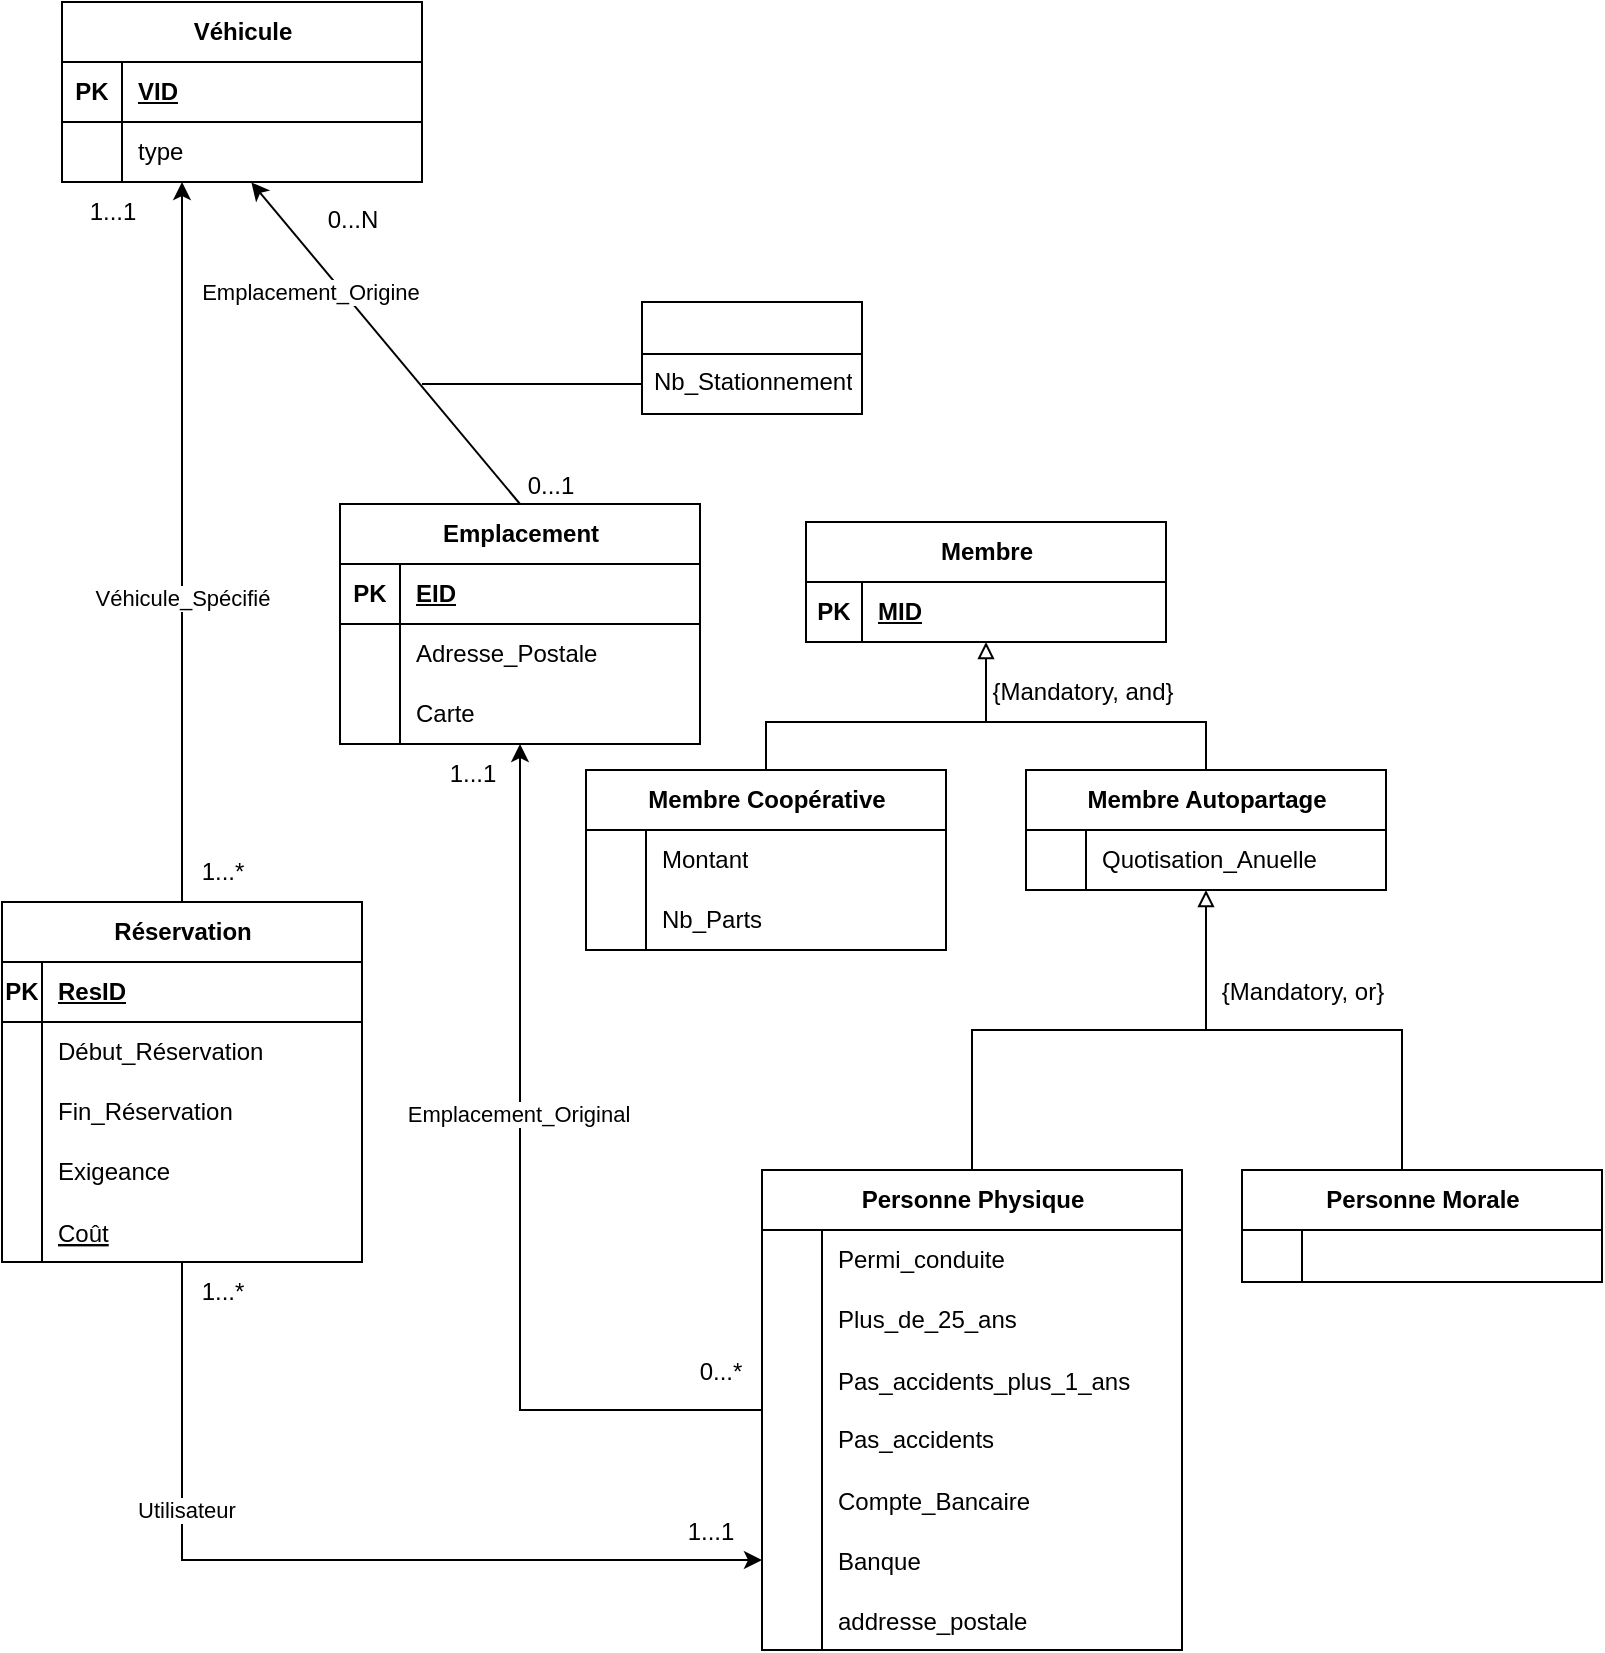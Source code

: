<mxfile version="21.1.1" type="github">
  <diagram name="Page-1" id="qPAhGbIi7I3woctP5Iec">
    <mxGraphModel dx="3350" dy="2500" grid="1" gridSize="10" guides="1" tooltips="1" connect="1" arrows="1" fold="1" page="1" pageScale="1" pageWidth="850" pageHeight="1100" math="0" shadow="0">
      <root>
        <mxCell id="0" />
        <mxCell id="1" parent="0" />
        <mxCell id="F3ncX5djIC_zr01-L3r4-1" value="Véhicule" style="shape=table;startSize=30;container=1;collapsible=1;childLayout=tableLayout;fixedRows=1;rowLines=0;fontStyle=1;align=center;resizeLast=1;html=1;" vertex="1" parent="1">
          <mxGeometry x="70" y="70" width="180" height="90" as="geometry" />
        </mxCell>
        <mxCell id="F3ncX5djIC_zr01-L3r4-2" value="" style="shape=tableRow;horizontal=0;startSize=0;swimlaneHead=0;swimlaneBody=0;fillColor=none;collapsible=0;dropTarget=0;points=[[0,0.5],[1,0.5]];portConstraint=eastwest;top=0;left=0;right=0;bottom=1;" vertex="1" parent="F3ncX5djIC_zr01-L3r4-1">
          <mxGeometry y="30" width="180" height="30" as="geometry" />
        </mxCell>
        <mxCell id="F3ncX5djIC_zr01-L3r4-3" value="PK" style="shape=partialRectangle;connectable=0;fillColor=none;top=0;left=0;bottom=0;right=0;fontStyle=1;overflow=hidden;whiteSpace=wrap;html=1;" vertex="1" parent="F3ncX5djIC_zr01-L3r4-2">
          <mxGeometry width="30" height="30" as="geometry">
            <mxRectangle width="30" height="30" as="alternateBounds" />
          </mxGeometry>
        </mxCell>
        <mxCell id="F3ncX5djIC_zr01-L3r4-4" value="VID" style="shape=partialRectangle;connectable=0;fillColor=none;top=0;left=0;bottom=0;right=0;align=left;spacingLeft=6;fontStyle=5;overflow=hidden;whiteSpace=wrap;html=1;" vertex="1" parent="F3ncX5djIC_zr01-L3r4-2">
          <mxGeometry x="30" width="150" height="30" as="geometry">
            <mxRectangle width="150" height="30" as="alternateBounds" />
          </mxGeometry>
        </mxCell>
        <mxCell id="F3ncX5djIC_zr01-L3r4-5" value="" style="shape=tableRow;horizontal=0;startSize=0;swimlaneHead=0;swimlaneBody=0;fillColor=none;collapsible=0;dropTarget=0;points=[[0,0.5],[1,0.5]];portConstraint=eastwest;top=0;left=0;right=0;bottom=0;" vertex="1" parent="F3ncX5djIC_zr01-L3r4-1">
          <mxGeometry y="60" width="180" height="30" as="geometry" />
        </mxCell>
        <mxCell id="F3ncX5djIC_zr01-L3r4-6" value="" style="shape=partialRectangle;connectable=0;fillColor=none;top=0;left=0;bottom=0;right=0;editable=1;overflow=hidden;whiteSpace=wrap;html=1;" vertex="1" parent="F3ncX5djIC_zr01-L3r4-5">
          <mxGeometry width="30" height="30" as="geometry">
            <mxRectangle width="30" height="30" as="alternateBounds" />
          </mxGeometry>
        </mxCell>
        <mxCell id="F3ncX5djIC_zr01-L3r4-7" value="type" style="shape=partialRectangle;connectable=0;fillColor=none;top=0;left=0;bottom=0;right=0;align=left;spacingLeft=6;overflow=hidden;whiteSpace=wrap;html=1;" vertex="1" parent="F3ncX5djIC_zr01-L3r4-5">
          <mxGeometry x="30" width="150" height="30" as="geometry">
            <mxRectangle width="150" height="30" as="alternateBounds" />
          </mxGeometry>
        </mxCell>
        <mxCell id="F3ncX5djIC_zr01-L3r4-14" value="Emplacement" style="shape=table;startSize=30;container=1;collapsible=1;childLayout=tableLayout;fixedRows=1;rowLines=0;fontStyle=1;align=center;resizeLast=1;html=1;" vertex="1" parent="1">
          <mxGeometry x="209" y="321" width="180" height="120" as="geometry" />
        </mxCell>
        <mxCell id="F3ncX5djIC_zr01-L3r4-15" value="" style="shape=tableRow;horizontal=0;startSize=0;swimlaneHead=0;swimlaneBody=0;fillColor=none;collapsible=0;dropTarget=0;points=[[0,0.5],[1,0.5]];portConstraint=eastwest;top=0;left=0;right=0;bottom=1;" vertex="1" parent="F3ncX5djIC_zr01-L3r4-14">
          <mxGeometry y="30" width="180" height="30" as="geometry" />
        </mxCell>
        <mxCell id="F3ncX5djIC_zr01-L3r4-16" value="PK" style="shape=partialRectangle;connectable=0;fillColor=none;top=0;left=0;bottom=0;right=0;fontStyle=1;overflow=hidden;whiteSpace=wrap;html=1;" vertex="1" parent="F3ncX5djIC_zr01-L3r4-15">
          <mxGeometry width="30" height="30" as="geometry">
            <mxRectangle width="30" height="30" as="alternateBounds" />
          </mxGeometry>
        </mxCell>
        <mxCell id="F3ncX5djIC_zr01-L3r4-17" value="EID" style="shape=partialRectangle;connectable=0;fillColor=none;top=0;left=0;bottom=0;right=0;align=left;spacingLeft=6;fontStyle=5;overflow=hidden;whiteSpace=wrap;html=1;" vertex="1" parent="F3ncX5djIC_zr01-L3r4-15">
          <mxGeometry x="30" width="150" height="30" as="geometry">
            <mxRectangle width="150" height="30" as="alternateBounds" />
          </mxGeometry>
        </mxCell>
        <mxCell id="F3ncX5djIC_zr01-L3r4-18" value="" style="shape=tableRow;horizontal=0;startSize=0;swimlaneHead=0;swimlaneBody=0;fillColor=none;collapsible=0;dropTarget=0;points=[[0,0.5],[1,0.5]];portConstraint=eastwest;top=0;left=0;right=0;bottom=0;" vertex="1" parent="F3ncX5djIC_zr01-L3r4-14">
          <mxGeometry y="60" width="180" height="30" as="geometry" />
        </mxCell>
        <mxCell id="F3ncX5djIC_zr01-L3r4-19" value="" style="shape=partialRectangle;connectable=0;fillColor=none;top=0;left=0;bottom=0;right=0;editable=1;overflow=hidden;whiteSpace=wrap;html=1;" vertex="1" parent="F3ncX5djIC_zr01-L3r4-18">
          <mxGeometry width="30" height="30" as="geometry">
            <mxRectangle width="30" height="30" as="alternateBounds" />
          </mxGeometry>
        </mxCell>
        <mxCell id="F3ncX5djIC_zr01-L3r4-20" value="Adresse_Postale" style="shape=partialRectangle;connectable=0;fillColor=none;top=0;left=0;bottom=0;right=0;align=left;spacingLeft=6;overflow=hidden;whiteSpace=wrap;html=1;" vertex="1" parent="F3ncX5djIC_zr01-L3r4-18">
          <mxGeometry x="30" width="150" height="30" as="geometry">
            <mxRectangle width="150" height="30" as="alternateBounds" />
          </mxGeometry>
        </mxCell>
        <mxCell id="F3ncX5djIC_zr01-L3r4-21" value="" style="shape=tableRow;horizontal=0;startSize=0;swimlaneHead=0;swimlaneBody=0;fillColor=none;collapsible=0;dropTarget=0;points=[[0,0.5],[1,0.5]];portConstraint=eastwest;top=0;left=0;right=0;bottom=0;" vertex="1" parent="F3ncX5djIC_zr01-L3r4-14">
          <mxGeometry y="90" width="180" height="30" as="geometry" />
        </mxCell>
        <mxCell id="F3ncX5djIC_zr01-L3r4-22" value="" style="shape=partialRectangle;connectable=0;fillColor=none;top=0;left=0;bottom=0;right=0;editable=1;overflow=hidden;whiteSpace=wrap;html=1;" vertex="1" parent="F3ncX5djIC_zr01-L3r4-21">
          <mxGeometry width="30" height="30" as="geometry">
            <mxRectangle width="30" height="30" as="alternateBounds" />
          </mxGeometry>
        </mxCell>
        <mxCell id="F3ncX5djIC_zr01-L3r4-23" value="Carte" style="shape=partialRectangle;connectable=0;fillColor=none;top=0;left=0;bottom=0;right=0;align=left;spacingLeft=6;overflow=hidden;whiteSpace=wrap;html=1;" vertex="1" parent="F3ncX5djIC_zr01-L3r4-21">
          <mxGeometry x="30" width="150" height="30" as="geometry">
            <mxRectangle width="150" height="30" as="alternateBounds" />
          </mxGeometry>
        </mxCell>
        <mxCell id="F3ncX5djIC_zr01-L3r4-118" style="edgeStyle=orthogonalEdgeStyle;rounded=0;orthogonalLoop=1;jettySize=auto;html=1;startArrow=block;startFill=0;endArrow=none;endFill=0;" edge="1" parent="1" source="F3ncX5djIC_zr01-L3r4-27">
          <mxGeometry relative="1" as="geometry">
            <mxPoint x="532" y="420" as="targetPoint" />
          </mxGeometry>
        </mxCell>
        <mxCell id="F3ncX5djIC_zr01-L3r4-27" value="Membre" style="shape=table;startSize=30;container=1;collapsible=1;childLayout=tableLayout;fixedRows=1;rowLines=0;fontStyle=1;align=center;resizeLast=1;html=1;" vertex="1" parent="1">
          <mxGeometry x="442" y="330" width="180" height="60" as="geometry" />
        </mxCell>
        <mxCell id="F3ncX5djIC_zr01-L3r4-28" value="" style="shape=tableRow;horizontal=0;startSize=0;swimlaneHead=0;swimlaneBody=0;fillColor=none;collapsible=0;dropTarget=0;points=[[0,0.5],[1,0.5]];portConstraint=eastwest;top=0;left=0;right=0;bottom=1;" vertex="1" parent="F3ncX5djIC_zr01-L3r4-27">
          <mxGeometry y="30" width="180" height="30" as="geometry" />
        </mxCell>
        <mxCell id="F3ncX5djIC_zr01-L3r4-29" value="PK" style="shape=partialRectangle;connectable=0;fillColor=none;top=0;left=0;bottom=0;right=0;fontStyle=1;overflow=hidden;whiteSpace=wrap;html=1;" vertex="1" parent="F3ncX5djIC_zr01-L3r4-28">
          <mxGeometry width="28" height="30" as="geometry">
            <mxRectangle width="28" height="30" as="alternateBounds" />
          </mxGeometry>
        </mxCell>
        <mxCell id="F3ncX5djIC_zr01-L3r4-30" value="MID" style="shape=partialRectangle;connectable=0;fillColor=none;top=0;left=0;bottom=0;right=0;align=left;spacingLeft=6;fontStyle=5;overflow=hidden;whiteSpace=wrap;html=1;" vertex="1" parent="F3ncX5djIC_zr01-L3r4-28">
          <mxGeometry x="28" width="152" height="30" as="geometry">
            <mxRectangle width="152" height="30" as="alternateBounds" />
          </mxGeometry>
        </mxCell>
        <mxCell id="F3ncX5djIC_zr01-L3r4-119" style="edgeStyle=orthogonalEdgeStyle;rounded=0;orthogonalLoop=1;jettySize=auto;html=1;endArrow=none;endFill=0;" edge="1" parent="1" source="F3ncX5djIC_zr01-L3r4-40">
          <mxGeometry relative="1" as="geometry">
            <mxPoint x="532" y="420" as="targetPoint" />
            <Array as="points">
              <mxPoint x="422" y="430" />
              <mxPoint x="532" y="430" />
            </Array>
          </mxGeometry>
        </mxCell>
        <mxCell id="F3ncX5djIC_zr01-L3r4-40" value="Membre Coopérative" style="shape=table;startSize=30;container=1;collapsible=1;childLayout=tableLayout;fixedRows=1;rowLines=0;fontStyle=1;align=center;resizeLast=1;html=1;" vertex="1" parent="1">
          <mxGeometry x="332" y="454" width="180" height="90" as="geometry" />
        </mxCell>
        <mxCell id="F3ncX5djIC_zr01-L3r4-44" value="" style="shape=tableRow;horizontal=0;startSize=0;swimlaneHead=0;swimlaneBody=0;fillColor=none;collapsible=0;dropTarget=0;points=[[0,0.5],[1,0.5]];portConstraint=eastwest;top=0;left=0;right=0;bottom=0;" vertex="1" parent="F3ncX5djIC_zr01-L3r4-40">
          <mxGeometry y="30" width="180" height="30" as="geometry" />
        </mxCell>
        <mxCell id="F3ncX5djIC_zr01-L3r4-45" value="" style="shape=partialRectangle;connectable=0;fillColor=none;top=0;left=0;bottom=0;right=0;editable=1;overflow=hidden;whiteSpace=wrap;html=1;" vertex="1" parent="F3ncX5djIC_zr01-L3r4-44">
          <mxGeometry width="30" height="30" as="geometry">
            <mxRectangle width="30" height="30" as="alternateBounds" />
          </mxGeometry>
        </mxCell>
        <mxCell id="F3ncX5djIC_zr01-L3r4-46" value="Montant" style="shape=partialRectangle;connectable=0;fillColor=none;top=0;left=0;bottom=0;right=0;align=left;spacingLeft=6;overflow=hidden;whiteSpace=wrap;html=1;" vertex="1" parent="F3ncX5djIC_zr01-L3r4-44">
          <mxGeometry x="30" width="150" height="30" as="geometry">
            <mxRectangle width="150" height="30" as="alternateBounds" />
          </mxGeometry>
        </mxCell>
        <mxCell id="F3ncX5djIC_zr01-L3r4-47" value="" style="shape=tableRow;horizontal=0;startSize=0;swimlaneHead=0;swimlaneBody=0;fillColor=none;collapsible=0;dropTarget=0;points=[[0,0.5],[1,0.5]];portConstraint=eastwest;top=0;left=0;right=0;bottom=0;" vertex="1" parent="F3ncX5djIC_zr01-L3r4-40">
          <mxGeometry y="60" width="180" height="30" as="geometry" />
        </mxCell>
        <mxCell id="F3ncX5djIC_zr01-L3r4-48" value="" style="shape=partialRectangle;connectable=0;fillColor=none;top=0;left=0;bottom=0;right=0;editable=1;overflow=hidden;whiteSpace=wrap;html=1;" vertex="1" parent="F3ncX5djIC_zr01-L3r4-47">
          <mxGeometry width="30" height="30" as="geometry">
            <mxRectangle width="30" height="30" as="alternateBounds" />
          </mxGeometry>
        </mxCell>
        <mxCell id="F3ncX5djIC_zr01-L3r4-49" value="Nb_Parts" style="shape=partialRectangle;connectable=0;fillColor=none;top=0;left=0;bottom=0;right=0;align=left;spacingLeft=6;overflow=hidden;whiteSpace=wrap;html=1;" vertex="1" parent="F3ncX5djIC_zr01-L3r4-47">
          <mxGeometry x="30" width="150" height="30" as="geometry">
            <mxRectangle width="150" height="30" as="alternateBounds" />
          </mxGeometry>
        </mxCell>
        <mxCell id="F3ncX5djIC_zr01-L3r4-120" style="edgeStyle=orthogonalEdgeStyle;rounded=0;orthogonalLoop=1;jettySize=auto;html=1;endArrow=none;endFill=0;" edge="1" parent="1" source="F3ncX5djIC_zr01-L3r4-53">
          <mxGeometry relative="1" as="geometry">
            <mxPoint x="530" y="430" as="targetPoint" />
            <Array as="points">
              <mxPoint x="642" y="430" />
            </Array>
          </mxGeometry>
        </mxCell>
        <mxCell id="F3ncX5djIC_zr01-L3r4-53" value="Membre Autopartage" style="shape=table;startSize=30;container=1;collapsible=1;childLayout=tableLayout;fixedRows=1;rowLines=0;fontStyle=1;align=center;resizeLast=1;html=1;" vertex="1" parent="1">
          <mxGeometry x="552" y="454" width="180" height="60" as="geometry" />
        </mxCell>
        <mxCell id="F3ncX5djIC_zr01-L3r4-57" value="" style="shape=tableRow;horizontal=0;startSize=0;swimlaneHead=0;swimlaneBody=0;fillColor=none;collapsible=0;dropTarget=0;points=[[0,0.5],[1,0.5]];portConstraint=eastwest;top=0;left=0;right=0;bottom=0;" vertex="1" parent="F3ncX5djIC_zr01-L3r4-53">
          <mxGeometry y="30" width="180" height="30" as="geometry" />
        </mxCell>
        <mxCell id="F3ncX5djIC_zr01-L3r4-58" value="" style="shape=partialRectangle;connectable=0;fillColor=none;top=0;left=0;bottom=0;right=0;editable=1;overflow=hidden;whiteSpace=wrap;html=1;" vertex="1" parent="F3ncX5djIC_zr01-L3r4-57">
          <mxGeometry width="30" height="30" as="geometry">
            <mxRectangle width="30" height="30" as="alternateBounds" />
          </mxGeometry>
        </mxCell>
        <mxCell id="F3ncX5djIC_zr01-L3r4-59" value="Quotisation_Anuelle" style="shape=partialRectangle;connectable=0;fillColor=none;top=0;left=0;bottom=0;right=0;align=left;spacingLeft=6;overflow=hidden;whiteSpace=wrap;html=1;" vertex="1" parent="F3ncX5djIC_zr01-L3r4-57">
          <mxGeometry x="30" width="150" height="30" as="geometry">
            <mxRectangle width="150" height="30" as="alternateBounds" />
          </mxGeometry>
        </mxCell>
        <mxCell id="F3ncX5djIC_zr01-L3r4-122" style="edgeStyle=orthogonalEdgeStyle;rounded=0;orthogonalLoop=1;jettySize=auto;html=1;endArrow=block;endFill=0;" edge="1" parent="1" source="F3ncX5djIC_zr01-L3r4-66" target="F3ncX5djIC_zr01-L3r4-53">
          <mxGeometry relative="1" as="geometry" />
        </mxCell>
        <mxCell id="F3ncX5djIC_zr01-L3r4-164" style="edgeStyle=orthogonalEdgeStyle;rounded=0;orthogonalLoop=1;jettySize=auto;html=1;" edge="1" parent="1" source="F3ncX5djIC_zr01-L3r4-66" target="F3ncX5djIC_zr01-L3r4-14">
          <mxGeometry relative="1" as="geometry" />
        </mxCell>
        <mxCell id="F3ncX5djIC_zr01-L3r4-165" value="Emplacement_Original" style="edgeLabel;html=1;align=center;verticalAlign=middle;resizable=0;points=[];" vertex="1" connectable="0" parent="F3ncX5djIC_zr01-L3r4-164">
          <mxGeometry x="0.188" y="1" relative="1" as="geometry">
            <mxPoint as="offset" />
          </mxGeometry>
        </mxCell>
        <mxCell id="F3ncX5djIC_zr01-L3r4-66" value="Personne Physique" style="shape=table;startSize=30;container=1;collapsible=1;childLayout=tableLayout;fixedRows=1;rowLines=0;fontStyle=1;align=center;resizeLast=1;html=1;" vertex="1" parent="1">
          <mxGeometry x="420" y="654" width="210" height="240" as="geometry" />
        </mxCell>
        <mxCell id="F3ncX5djIC_zr01-L3r4-70" value="" style="shape=tableRow;horizontal=0;startSize=0;swimlaneHead=0;swimlaneBody=0;fillColor=none;collapsible=0;dropTarget=0;points=[[0,0.5],[1,0.5]];portConstraint=eastwest;top=0;left=0;right=0;bottom=0;" vertex="1" parent="F3ncX5djIC_zr01-L3r4-66">
          <mxGeometry y="30" width="210" height="30" as="geometry" />
        </mxCell>
        <mxCell id="F3ncX5djIC_zr01-L3r4-71" value="" style="shape=partialRectangle;connectable=0;fillColor=none;top=0;left=0;bottom=0;right=0;editable=1;overflow=hidden;whiteSpace=wrap;html=1;" vertex="1" parent="F3ncX5djIC_zr01-L3r4-70">
          <mxGeometry width="30" height="30" as="geometry">
            <mxRectangle width="30" height="30" as="alternateBounds" />
          </mxGeometry>
        </mxCell>
        <mxCell id="F3ncX5djIC_zr01-L3r4-72" value="Permi_conduite" style="shape=partialRectangle;connectable=0;fillColor=none;top=0;left=0;bottom=0;right=0;align=left;spacingLeft=6;overflow=hidden;whiteSpace=wrap;html=1;" vertex="1" parent="F3ncX5djIC_zr01-L3r4-70">
          <mxGeometry x="30" width="180" height="30" as="geometry">
            <mxRectangle width="180" height="30" as="alternateBounds" />
          </mxGeometry>
        </mxCell>
        <mxCell id="F3ncX5djIC_zr01-L3r4-73" value="" style="shape=tableRow;horizontal=0;startSize=0;swimlaneHead=0;swimlaneBody=0;fillColor=none;collapsible=0;dropTarget=0;points=[[0,0.5],[1,0.5]];portConstraint=eastwest;top=0;left=0;right=0;bottom=0;" vertex="1" parent="F3ncX5djIC_zr01-L3r4-66">
          <mxGeometry y="60" width="210" height="30" as="geometry" />
        </mxCell>
        <mxCell id="F3ncX5djIC_zr01-L3r4-74" value="" style="shape=partialRectangle;connectable=0;fillColor=none;top=0;left=0;bottom=0;right=0;editable=1;overflow=hidden;whiteSpace=wrap;html=1;" vertex="1" parent="F3ncX5djIC_zr01-L3r4-73">
          <mxGeometry width="30" height="30" as="geometry">
            <mxRectangle width="30" height="30" as="alternateBounds" />
          </mxGeometry>
        </mxCell>
        <mxCell id="F3ncX5djIC_zr01-L3r4-75" value="Plus_de_25_ans" style="shape=partialRectangle;connectable=0;fillColor=none;top=0;left=0;bottom=0;right=0;align=left;spacingLeft=6;overflow=hidden;whiteSpace=wrap;html=1;" vertex="1" parent="F3ncX5djIC_zr01-L3r4-73">
          <mxGeometry x="30" width="180" height="30" as="geometry">
            <mxRectangle width="180" height="30" as="alternateBounds" />
          </mxGeometry>
        </mxCell>
        <mxCell id="F3ncX5djIC_zr01-L3r4-127" value="" style="shape=tableRow;horizontal=0;startSize=0;swimlaneHead=0;swimlaneBody=0;fillColor=none;collapsible=0;dropTarget=0;points=[[0,0.5],[1,0.5]];portConstraint=eastwest;top=0;left=0;right=0;bottom=0;" vertex="1" parent="F3ncX5djIC_zr01-L3r4-66">
          <mxGeometry y="90" width="210" height="30" as="geometry" />
        </mxCell>
        <mxCell id="F3ncX5djIC_zr01-L3r4-128" value="" style="shape=partialRectangle;connectable=0;fillColor=none;top=0;left=0;bottom=0;right=0;editable=1;overflow=hidden;" vertex="1" parent="F3ncX5djIC_zr01-L3r4-127">
          <mxGeometry width="30" height="30" as="geometry">
            <mxRectangle width="30" height="30" as="alternateBounds" />
          </mxGeometry>
        </mxCell>
        <mxCell id="F3ncX5djIC_zr01-L3r4-129" value="Pas_accidents_plus_1_ans" style="shape=partialRectangle;connectable=0;fillColor=none;top=0;left=0;bottom=0;right=0;align=left;spacingLeft=6;overflow=hidden;" vertex="1" parent="F3ncX5djIC_zr01-L3r4-127">
          <mxGeometry x="30" width="180" height="30" as="geometry">
            <mxRectangle width="180" height="30" as="alternateBounds" />
          </mxGeometry>
        </mxCell>
        <mxCell id="F3ncX5djIC_zr01-L3r4-76" value="" style="shape=tableRow;horizontal=0;startSize=0;swimlaneHead=0;swimlaneBody=0;fillColor=none;collapsible=0;dropTarget=0;points=[[0,0.5],[1,0.5]];portConstraint=eastwest;top=0;left=0;right=0;bottom=0;" vertex="1" parent="F3ncX5djIC_zr01-L3r4-66">
          <mxGeometry y="120" width="210" height="30" as="geometry" />
        </mxCell>
        <mxCell id="F3ncX5djIC_zr01-L3r4-77" value="" style="shape=partialRectangle;connectable=0;fillColor=none;top=0;left=0;bottom=0;right=0;editable=1;overflow=hidden;whiteSpace=wrap;html=1;" vertex="1" parent="F3ncX5djIC_zr01-L3r4-76">
          <mxGeometry width="30" height="30" as="geometry">
            <mxRectangle width="30" height="30" as="alternateBounds" />
          </mxGeometry>
        </mxCell>
        <mxCell id="F3ncX5djIC_zr01-L3r4-78" value="Pas_accidents" style="shape=partialRectangle;connectable=0;fillColor=none;top=0;left=0;bottom=0;right=0;align=left;spacingLeft=6;overflow=hidden;whiteSpace=wrap;html=1;" vertex="1" parent="F3ncX5djIC_zr01-L3r4-76">
          <mxGeometry x="30" width="180" height="30" as="geometry">
            <mxRectangle width="180" height="30" as="alternateBounds" />
          </mxGeometry>
        </mxCell>
        <mxCell id="F3ncX5djIC_zr01-L3r4-133" value="" style="shape=tableRow;horizontal=0;startSize=0;swimlaneHead=0;swimlaneBody=0;fillColor=none;collapsible=0;dropTarget=0;points=[[0,0.5],[1,0.5]];portConstraint=eastwest;top=0;left=0;right=0;bottom=0;" vertex="1" parent="F3ncX5djIC_zr01-L3r4-66">
          <mxGeometry y="150" width="210" height="30" as="geometry" />
        </mxCell>
        <mxCell id="F3ncX5djIC_zr01-L3r4-134" value="" style="shape=partialRectangle;connectable=0;fillColor=none;top=0;left=0;bottom=0;right=0;editable=1;overflow=hidden;" vertex="1" parent="F3ncX5djIC_zr01-L3r4-133">
          <mxGeometry width="30" height="30" as="geometry">
            <mxRectangle width="30" height="30" as="alternateBounds" />
          </mxGeometry>
        </mxCell>
        <mxCell id="F3ncX5djIC_zr01-L3r4-135" value="Compte_Bancaire" style="shape=partialRectangle;connectable=0;fillColor=none;top=0;left=0;bottom=0;right=0;align=left;spacingLeft=6;overflow=hidden;" vertex="1" parent="F3ncX5djIC_zr01-L3r4-133">
          <mxGeometry x="30" width="180" height="30" as="geometry">
            <mxRectangle width="180" height="30" as="alternateBounds" />
          </mxGeometry>
        </mxCell>
        <mxCell id="F3ncX5djIC_zr01-L3r4-149" value="" style="shape=tableRow;horizontal=0;startSize=0;swimlaneHead=0;swimlaneBody=0;fillColor=none;collapsible=0;dropTarget=0;points=[[0,0.5],[1,0.5]];portConstraint=eastwest;top=0;left=0;right=0;bottom=0;" vertex="1" parent="F3ncX5djIC_zr01-L3r4-66">
          <mxGeometry y="180" width="210" height="30" as="geometry" />
        </mxCell>
        <mxCell id="F3ncX5djIC_zr01-L3r4-150" value="" style="shape=partialRectangle;connectable=0;fillColor=none;top=0;left=0;bottom=0;right=0;editable=1;overflow=hidden;" vertex="1" parent="F3ncX5djIC_zr01-L3r4-149">
          <mxGeometry width="30" height="30" as="geometry">
            <mxRectangle width="30" height="30" as="alternateBounds" />
          </mxGeometry>
        </mxCell>
        <mxCell id="F3ncX5djIC_zr01-L3r4-151" value="Banque" style="shape=partialRectangle;connectable=0;fillColor=none;top=0;left=0;bottom=0;right=0;align=left;spacingLeft=6;overflow=hidden;" vertex="1" parent="F3ncX5djIC_zr01-L3r4-149">
          <mxGeometry x="30" width="180" height="30" as="geometry">
            <mxRectangle width="180" height="30" as="alternateBounds" />
          </mxGeometry>
        </mxCell>
        <mxCell id="F3ncX5djIC_zr01-L3r4-130" value="" style="shape=tableRow;horizontal=0;startSize=0;swimlaneHead=0;swimlaneBody=0;fillColor=none;collapsible=0;dropTarget=0;points=[[0,0.5],[1,0.5]];portConstraint=eastwest;top=0;left=0;right=0;bottom=0;" vertex="1" parent="F3ncX5djIC_zr01-L3r4-66">
          <mxGeometry y="210" width="210" height="30" as="geometry" />
        </mxCell>
        <mxCell id="F3ncX5djIC_zr01-L3r4-131" value="" style="shape=partialRectangle;connectable=0;fillColor=none;top=0;left=0;bottom=0;right=0;editable=1;overflow=hidden;" vertex="1" parent="F3ncX5djIC_zr01-L3r4-130">
          <mxGeometry width="30" height="30" as="geometry">
            <mxRectangle width="30" height="30" as="alternateBounds" />
          </mxGeometry>
        </mxCell>
        <mxCell id="F3ncX5djIC_zr01-L3r4-132" value="addresse_postale" style="shape=partialRectangle;connectable=0;fillColor=none;top=0;left=0;bottom=0;right=0;align=left;spacingLeft=6;overflow=hidden;" vertex="1" parent="F3ncX5djIC_zr01-L3r4-130">
          <mxGeometry x="30" width="180" height="30" as="geometry">
            <mxRectangle width="180" height="30" as="alternateBounds" />
          </mxGeometry>
        </mxCell>
        <mxCell id="F3ncX5djIC_zr01-L3r4-123" style="edgeStyle=orthogonalEdgeStyle;rounded=0;orthogonalLoop=1;jettySize=auto;html=1;startArrow=none;startFill=0;endArrow=none;endFill=0;exitX=0.433;exitY=0.012;exitDx=0;exitDy=0;exitPerimeter=0;" edge="1" parent="1" source="F3ncX5djIC_zr01-L3r4-79">
          <mxGeometry relative="1" as="geometry">
            <mxPoint x="740.001" y="628" as="sourcePoint" />
            <mxPoint x="641.99" y="584" as="targetPoint" />
            <Array as="points">
              <mxPoint x="740" y="656" />
              <mxPoint x="740" y="584" />
            </Array>
          </mxGeometry>
        </mxCell>
        <mxCell id="F3ncX5djIC_zr01-L3r4-79" value="Personne Morale" style="shape=table;startSize=30;container=1;collapsible=1;childLayout=tableLayout;fixedRows=1;rowLines=0;fontStyle=1;align=center;resizeLast=1;html=1;" vertex="1" parent="1">
          <mxGeometry x="660" y="654" width="180" height="56" as="geometry" />
        </mxCell>
        <mxCell id="F3ncX5djIC_zr01-L3r4-83" value="" style="shape=tableRow;horizontal=0;startSize=0;swimlaneHead=0;swimlaneBody=0;fillColor=none;collapsible=0;dropTarget=0;points=[[0,0.5],[1,0.5]];portConstraint=eastwest;top=0;left=0;right=0;bottom=0;" vertex="1" parent="F3ncX5djIC_zr01-L3r4-79">
          <mxGeometry y="30" width="180" height="26" as="geometry" />
        </mxCell>
        <mxCell id="F3ncX5djIC_zr01-L3r4-84" value="" style="shape=partialRectangle;connectable=0;fillColor=none;top=0;left=0;bottom=0;right=0;editable=1;overflow=hidden;whiteSpace=wrap;html=1;" vertex="1" parent="F3ncX5djIC_zr01-L3r4-83">
          <mxGeometry width="30" height="26" as="geometry">
            <mxRectangle width="30" height="26" as="alternateBounds" />
          </mxGeometry>
        </mxCell>
        <mxCell id="F3ncX5djIC_zr01-L3r4-85" value="" style="shape=partialRectangle;connectable=0;fillColor=none;top=0;left=0;bottom=0;right=0;align=left;spacingLeft=6;overflow=hidden;whiteSpace=wrap;html=1;" vertex="1" parent="F3ncX5djIC_zr01-L3r4-83">
          <mxGeometry x="30" width="150" height="26" as="geometry">
            <mxRectangle width="150" height="26" as="alternateBounds" />
          </mxGeometry>
        </mxCell>
        <mxCell id="F3ncX5djIC_zr01-L3r4-169" style="rounded=0;orthogonalLoop=1;jettySize=auto;html=1;" edge="1" parent="1" source="F3ncX5djIC_zr01-L3r4-92">
          <mxGeometry relative="1" as="geometry">
            <mxPoint x="130" y="160" as="targetPoint" />
          </mxGeometry>
        </mxCell>
        <mxCell id="F3ncX5djIC_zr01-L3r4-170" value="Véhicule_Spécifié" style="edgeLabel;html=1;align=center;verticalAlign=middle;resizable=0;points=[];" vertex="1" connectable="0" parent="F3ncX5djIC_zr01-L3r4-169">
          <mxGeometry x="-0.152" relative="1" as="geometry">
            <mxPoint as="offset" />
          </mxGeometry>
        </mxCell>
        <mxCell id="F3ncX5djIC_zr01-L3r4-179" style="edgeStyle=orthogonalEdgeStyle;rounded=0;orthogonalLoop=1;jettySize=auto;html=1;entryX=0;entryY=0.5;entryDx=0;entryDy=0;" edge="1" parent="1" source="F3ncX5djIC_zr01-L3r4-92" target="F3ncX5djIC_zr01-L3r4-149">
          <mxGeometry relative="1" as="geometry" />
        </mxCell>
        <mxCell id="F3ncX5djIC_zr01-L3r4-182" value="Utilisateur" style="edgeLabel;html=1;align=center;verticalAlign=middle;resizable=0;points=[];" vertex="1" connectable="0" parent="F3ncX5djIC_zr01-L3r4-179">
          <mxGeometry x="-0.436" y="2" relative="1" as="geometry">
            <mxPoint as="offset" />
          </mxGeometry>
        </mxCell>
        <mxCell id="F3ncX5djIC_zr01-L3r4-92" value="Réservation" style="shape=table;startSize=30;container=1;collapsible=1;childLayout=tableLayout;fixedRows=1;rowLines=0;fontStyle=1;align=center;resizeLast=1;html=1;" vertex="1" parent="1">
          <mxGeometry x="40" y="520" width="180" height="180" as="geometry" />
        </mxCell>
        <mxCell id="F3ncX5djIC_zr01-L3r4-93" value="" style="shape=tableRow;horizontal=0;startSize=0;swimlaneHead=0;swimlaneBody=0;fillColor=none;collapsible=0;dropTarget=0;points=[[0,0.5],[1,0.5]];portConstraint=eastwest;top=0;left=0;right=0;bottom=1;" vertex="1" parent="F3ncX5djIC_zr01-L3r4-92">
          <mxGeometry y="30" width="180" height="30" as="geometry" />
        </mxCell>
        <mxCell id="F3ncX5djIC_zr01-L3r4-94" value="PK" style="shape=partialRectangle;connectable=0;fillColor=none;top=0;left=0;bottom=0;right=0;fontStyle=1;overflow=hidden;whiteSpace=wrap;html=1;" vertex="1" parent="F3ncX5djIC_zr01-L3r4-93">
          <mxGeometry width="20" height="30" as="geometry">
            <mxRectangle width="20" height="30" as="alternateBounds" />
          </mxGeometry>
        </mxCell>
        <mxCell id="F3ncX5djIC_zr01-L3r4-95" value="ResID" style="shape=partialRectangle;connectable=0;fillColor=none;top=0;left=0;bottom=0;right=0;align=left;spacingLeft=6;fontStyle=5;overflow=hidden;whiteSpace=wrap;html=1;" vertex="1" parent="F3ncX5djIC_zr01-L3r4-93">
          <mxGeometry x="20" width="160" height="30" as="geometry">
            <mxRectangle width="160" height="30" as="alternateBounds" />
          </mxGeometry>
        </mxCell>
        <mxCell id="F3ncX5djIC_zr01-L3r4-96" value="" style="shape=tableRow;horizontal=0;startSize=0;swimlaneHead=0;swimlaneBody=0;fillColor=none;collapsible=0;dropTarget=0;points=[[0,0.5],[1,0.5]];portConstraint=eastwest;top=0;left=0;right=0;bottom=0;" vertex="1" parent="F3ncX5djIC_zr01-L3r4-92">
          <mxGeometry y="60" width="180" height="30" as="geometry" />
        </mxCell>
        <mxCell id="F3ncX5djIC_zr01-L3r4-97" value="" style="shape=partialRectangle;connectable=0;fillColor=none;top=0;left=0;bottom=0;right=0;editable=1;overflow=hidden;whiteSpace=wrap;html=1;" vertex="1" parent="F3ncX5djIC_zr01-L3r4-96">
          <mxGeometry width="20" height="30" as="geometry">
            <mxRectangle width="20" height="30" as="alternateBounds" />
          </mxGeometry>
        </mxCell>
        <mxCell id="F3ncX5djIC_zr01-L3r4-98" value="Début_Réservation" style="shape=partialRectangle;connectable=0;fillColor=none;top=0;left=0;bottom=0;right=0;align=left;spacingLeft=6;overflow=hidden;whiteSpace=wrap;html=1;" vertex="1" parent="F3ncX5djIC_zr01-L3r4-96">
          <mxGeometry x="20" width="160" height="30" as="geometry">
            <mxRectangle width="160" height="30" as="alternateBounds" />
          </mxGeometry>
        </mxCell>
        <mxCell id="F3ncX5djIC_zr01-L3r4-99" value="" style="shape=tableRow;horizontal=0;startSize=0;swimlaneHead=0;swimlaneBody=0;fillColor=none;collapsible=0;dropTarget=0;points=[[0,0.5],[1,0.5]];portConstraint=eastwest;top=0;left=0;right=0;bottom=0;" vertex="1" parent="F3ncX5djIC_zr01-L3r4-92">
          <mxGeometry y="90" width="180" height="30" as="geometry" />
        </mxCell>
        <mxCell id="F3ncX5djIC_zr01-L3r4-100" value="" style="shape=partialRectangle;connectable=0;fillColor=none;top=0;left=0;bottom=0;right=0;editable=1;overflow=hidden;whiteSpace=wrap;html=1;" vertex="1" parent="F3ncX5djIC_zr01-L3r4-99">
          <mxGeometry width="20" height="30" as="geometry">
            <mxRectangle width="20" height="30" as="alternateBounds" />
          </mxGeometry>
        </mxCell>
        <mxCell id="F3ncX5djIC_zr01-L3r4-101" value="Fin_Réservation" style="shape=partialRectangle;connectable=0;fillColor=none;top=0;left=0;bottom=0;right=0;align=left;spacingLeft=6;overflow=hidden;whiteSpace=wrap;html=1;" vertex="1" parent="F3ncX5djIC_zr01-L3r4-99">
          <mxGeometry x="20" width="160" height="30" as="geometry">
            <mxRectangle width="160" height="30" as="alternateBounds" />
          </mxGeometry>
        </mxCell>
        <mxCell id="F3ncX5djIC_zr01-L3r4-102" value="" style="shape=tableRow;horizontal=0;startSize=0;swimlaneHead=0;swimlaneBody=0;fillColor=none;collapsible=0;dropTarget=0;points=[[0,0.5],[1,0.5]];portConstraint=eastwest;top=0;left=0;right=0;bottom=0;" vertex="1" parent="F3ncX5djIC_zr01-L3r4-92">
          <mxGeometry y="120" width="180" height="30" as="geometry" />
        </mxCell>
        <mxCell id="F3ncX5djIC_zr01-L3r4-103" value="" style="shape=partialRectangle;connectable=0;fillColor=none;top=0;left=0;bottom=0;right=0;editable=1;overflow=hidden;whiteSpace=wrap;html=1;" vertex="1" parent="F3ncX5djIC_zr01-L3r4-102">
          <mxGeometry width="20" height="30" as="geometry">
            <mxRectangle width="20" height="30" as="alternateBounds" />
          </mxGeometry>
        </mxCell>
        <mxCell id="F3ncX5djIC_zr01-L3r4-104" value="Exigeance" style="shape=partialRectangle;connectable=0;fillColor=none;top=0;left=0;bottom=0;right=0;align=left;spacingLeft=6;overflow=hidden;whiteSpace=wrap;html=1;" vertex="1" parent="F3ncX5djIC_zr01-L3r4-102">
          <mxGeometry x="20" width="160" height="30" as="geometry">
            <mxRectangle width="160" height="30" as="alternateBounds" />
          </mxGeometry>
        </mxCell>
        <mxCell id="F3ncX5djIC_zr01-L3r4-197" value="" style="shape=tableRow;horizontal=0;startSize=0;swimlaneHead=0;swimlaneBody=0;fillColor=none;collapsible=0;dropTarget=0;points=[[0,0.5],[1,0.5]];portConstraint=eastwest;top=0;left=0;right=0;bottom=0;" vertex="1" parent="F3ncX5djIC_zr01-L3r4-92">
          <mxGeometry y="150" width="180" height="30" as="geometry" />
        </mxCell>
        <mxCell id="F3ncX5djIC_zr01-L3r4-198" value="" style="shape=partialRectangle;connectable=0;fillColor=none;top=0;left=0;bottom=0;right=0;editable=1;overflow=hidden;" vertex="1" parent="F3ncX5djIC_zr01-L3r4-197">
          <mxGeometry width="20" height="30" as="geometry">
            <mxRectangle width="20" height="30" as="alternateBounds" />
          </mxGeometry>
        </mxCell>
        <mxCell id="F3ncX5djIC_zr01-L3r4-199" value="Coût" style="shape=partialRectangle;connectable=0;fillColor=none;top=0;left=0;bottom=0;right=0;align=left;spacingLeft=6;overflow=hidden;fontStyle=4" vertex="1" parent="F3ncX5djIC_zr01-L3r4-197">
          <mxGeometry x="20" width="160" height="30" as="geometry">
            <mxRectangle width="160" height="30" as="alternateBounds" />
          </mxGeometry>
        </mxCell>
        <mxCell id="F3ncX5djIC_zr01-L3r4-105" style="rounded=0;orthogonalLoop=1;jettySize=auto;html=1;exitX=0.5;exitY=0;exitDx=0;exitDy=0;entryX=0.526;entryY=1.006;entryDx=0;entryDy=0;entryPerimeter=0;" edge="1" parent="1" source="F3ncX5djIC_zr01-L3r4-14" target="F3ncX5djIC_zr01-L3r4-5">
          <mxGeometry relative="1" as="geometry">
            <mxPoint x="160" y="270" as="sourcePoint" />
            <mxPoint x="174.281" y="190" as="targetPoint" />
            <Array as="points" />
          </mxGeometry>
        </mxCell>
        <mxCell id="F3ncX5djIC_zr01-L3r4-107" value="Emplacement_Origine" style="edgeLabel;html=1;align=center;verticalAlign=middle;resizable=0;points=[];" vertex="1" connectable="0" parent="F3ncX5djIC_zr01-L3r4-105">
          <mxGeometry x="0.514" y="4" relative="1" as="geometry">
            <mxPoint x="-1" y="13" as="offset" />
          </mxGeometry>
        </mxCell>
        <mxCell id="F3ncX5djIC_zr01-L3r4-109" value="0...N" style="text;html=1;align=center;verticalAlign=middle;resizable=0;points=[];autosize=1;strokeColor=none;fillColor=none;" vertex="1" parent="1">
          <mxGeometry x="190" y="164" width="50" height="30" as="geometry" />
        </mxCell>
        <mxCell id="F3ncX5djIC_zr01-L3r4-110" value="0...1" style="text;html=1;align=center;verticalAlign=middle;resizable=0;points=[];autosize=1;strokeColor=none;fillColor=none;" vertex="1" parent="1">
          <mxGeometry x="289" y="297" width="50" height="30" as="geometry" />
        </mxCell>
        <mxCell id="F3ncX5djIC_zr01-L3r4-113" value="" style="swimlane;fontStyle=0;childLayout=stackLayout;horizontal=1;startSize=26;horizontalStack=0;resizeParent=1;resizeParentMax=0;resizeLast=0;collapsible=1;marginBottom=0;align=center;fontSize=14;" vertex="1" parent="1">
          <mxGeometry x="360" y="220" width="110" height="56" as="geometry" />
        </mxCell>
        <mxCell id="F3ncX5djIC_zr01-L3r4-183" style="edgeStyle=orthogonalEdgeStyle;rounded=0;orthogonalLoop=1;jettySize=auto;html=1;endArrow=none;endFill=0;" edge="1" parent="F3ncX5djIC_zr01-L3r4-113" source="F3ncX5djIC_zr01-L3r4-114">
          <mxGeometry relative="1" as="geometry">
            <mxPoint x="-110" y="41" as="targetPoint" />
          </mxGeometry>
        </mxCell>
        <mxCell id="F3ncX5djIC_zr01-L3r4-114" value="Nb_Stationnement" style="text;strokeColor=none;fillColor=none;spacingLeft=4;spacingRight=4;overflow=hidden;rotatable=0;points=[[0,0.5],[1,0.5]];portConstraint=eastwest;fontSize=12;whiteSpace=wrap;html=1;" vertex="1" parent="F3ncX5djIC_zr01-L3r4-113">
          <mxGeometry y="26" width="110" height="30" as="geometry" />
        </mxCell>
        <mxCell id="F3ncX5djIC_zr01-L3r4-121" value="{Mandatory, and}" style="text;html=1;align=center;verticalAlign=middle;resizable=0;points=[];autosize=1;strokeColor=none;fillColor=none;" vertex="1" parent="1">
          <mxGeometry x="525" y="400" width="110" height="30" as="geometry" />
        </mxCell>
        <mxCell id="F3ncX5djIC_zr01-L3r4-124" value="{Mandatory, or}" style="text;html=1;align=center;verticalAlign=middle;resizable=0;points=[];autosize=1;strokeColor=none;fillColor=none;" vertex="1" parent="1">
          <mxGeometry x="640" y="550" width="100" height="30" as="geometry" />
        </mxCell>
        <mxCell id="F3ncX5djIC_zr01-L3r4-160" value="1...1" style="text;html=1;align=center;verticalAlign=middle;resizable=0;points=[];autosize=1;strokeColor=none;fillColor=none;" vertex="1" parent="1">
          <mxGeometry x="250" y="441" width="50" height="30" as="geometry" />
        </mxCell>
        <mxCell id="F3ncX5djIC_zr01-L3r4-161" value="0...*" style="text;html=1;align=center;verticalAlign=middle;resizable=0;points=[];autosize=1;strokeColor=none;fillColor=none;" vertex="1" parent="1">
          <mxGeometry x="379" y="740" width="40" height="30" as="geometry" />
        </mxCell>
        <mxCell id="F3ncX5djIC_zr01-L3r4-171" value="1...1" style="text;html=1;align=center;verticalAlign=middle;resizable=0;points=[];autosize=1;strokeColor=none;fillColor=none;" vertex="1" parent="1">
          <mxGeometry x="70" y="160" width="50" height="30" as="geometry" />
        </mxCell>
        <mxCell id="F3ncX5djIC_zr01-L3r4-177" value="1...*" style="text;html=1;align=center;verticalAlign=middle;resizable=0;points=[];autosize=1;strokeColor=none;fillColor=none;" vertex="1" parent="1">
          <mxGeometry x="130" y="490" width="40" height="30" as="geometry" />
        </mxCell>
        <mxCell id="F3ncX5djIC_zr01-L3r4-180" value="1...*" style="text;html=1;align=center;verticalAlign=middle;resizable=0;points=[];autosize=1;strokeColor=none;fillColor=none;" vertex="1" parent="1">
          <mxGeometry x="130" y="700" width="40" height="30" as="geometry" />
        </mxCell>
        <mxCell id="F3ncX5djIC_zr01-L3r4-181" value="1...1" style="text;html=1;align=center;verticalAlign=middle;resizable=0;points=[];autosize=1;strokeColor=none;fillColor=none;" vertex="1" parent="1">
          <mxGeometry x="369" y="820" width="50" height="30" as="geometry" />
        </mxCell>
      </root>
    </mxGraphModel>
  </diagram>
</mxfile>
